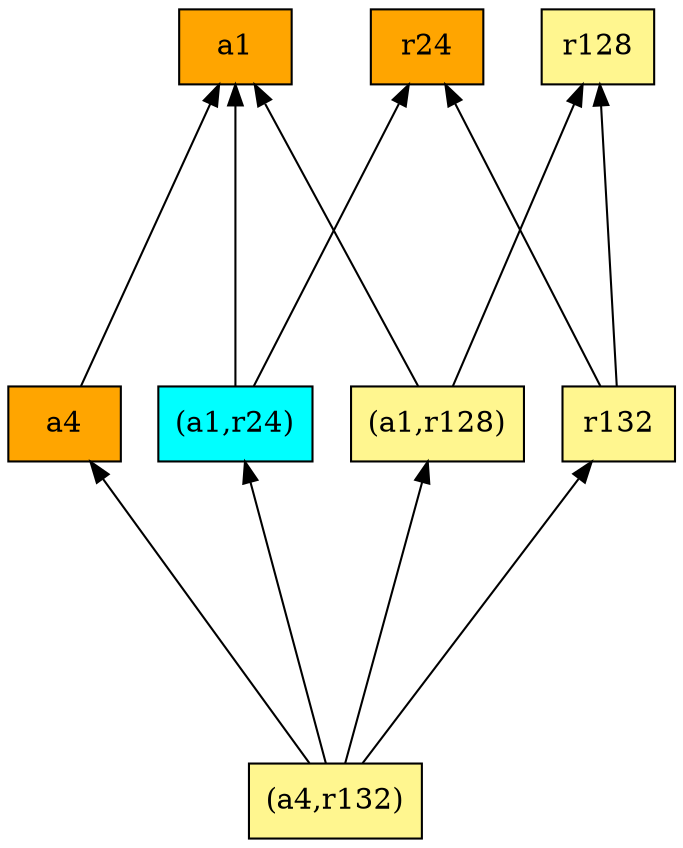 digraph G {
rankdir=BT;ranksep="2.0";
"a1" [shape=record,fillcolor=orange,style=filled,label="{a1}"];
"(a4,r132)" [shape=record,fillcolor=khaki1,style=filled,label="{(a4,r132)}"];
"(a1,r24)" [shape=record,fillcolor=cyan,style=filled,label="{(a1,r24)}"];
"a4" [shape=record,fillcolor=orange,style=filled,label="{a4}"];
"r24" [shape=record,fillcolor=orange,style=filled,label="{r24}"];
"r132" [shape=record,fillcolor=khaki1,style=filled,label="{r132}"];
"(a1,r128)" [shape=record,fillcolor=khaki1,style=filled,label="{(a1,r128)}"];
"r128" [shape=record,fillcolor=khaki1,style=filled,label="{r128}"];
"(a4,r132)" -> "a4"
"(a4,r132)" -> "(a1,r24)"
"(a4,r132)" -> "r132"
"(a4,r132)" -> "(a1,r128)"
"(a1,r24)" -> "a1"
"(a1,r24)" -> "r24"
"a4" -> "a1"
"r132" -> "r128"
"r132" -> "r24"
"(a1,r128)" -> "r128"
"(a1,r128)" -> "a1"
}